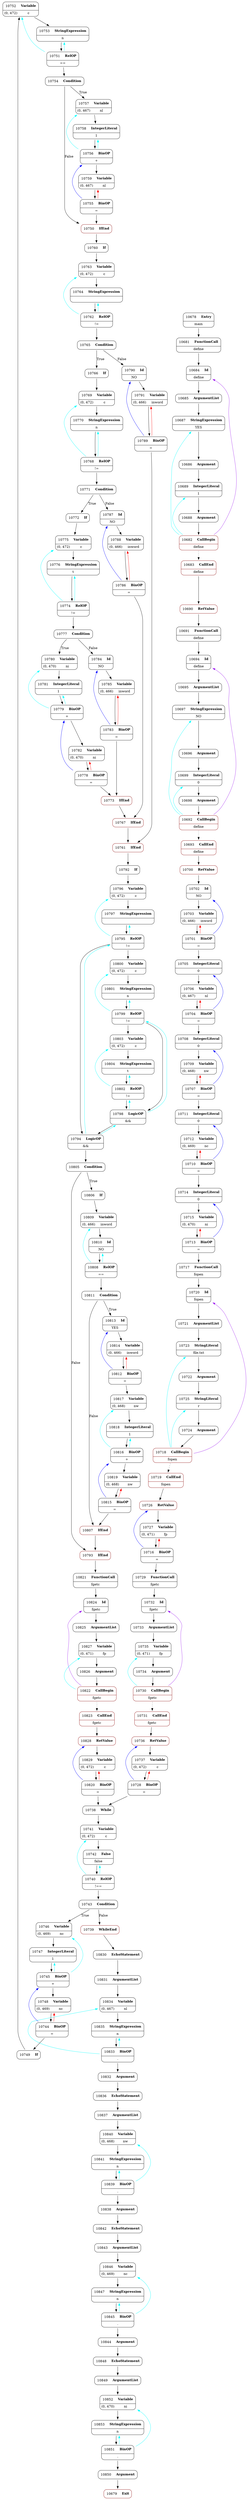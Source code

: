 digraph cfg {
node [shape=none];
10752 [label=<<TABLE border='1' cellspacing='0' cellpadding='10' style='rounded' ><TR><TD border='0'>10752</TD><TD border='0'><B>Variable</B></TD></TR><HR/><TR><TD border='0' cellpadding='5'>(0, 472)</TD><TD border='0' cellpadding='5'>c</TD></TR></TABLE>>];
10752 -> 10753 [weight=2];
10753 [label=<<TABLE border='1' cellspacing='0' cellpadding='10' style='rounded' ><TR><TD border='0'>10753</TD><TD border='0'><B>StringExpression</B></TD></TR><HR/><TR><TD border='0' cellpadding='5' colspan='2'>n</TD></TR></TABLE>>];
10753 -> 10751 [weight=2];
10754 [label=<<TABLE border='1' cellspacing='0' cellpadding='10' style='rounded' ><TR><TD border='0'>10754</TD><TD border='0'><B>Condition</B></TD></TR></TABLE>>];
10754 -> 10757 [weight=2;label=True];
10754 -> 10750 [weight=2;label=False];
10755 [label=<<TABLE border='1' cellspacing='0' cellpadding='10' style='rounded' ><TR><TD border='0'>10755</TD><TD border='0'><B>BinOP</B></TD></TR><HR/><TR><TD border='0' cellpadding='5' colspan='2'>=</TD></TR></TABLE>>];
10755 -> 10750 [weight=2];
10755 -> 10759 [constraint=false;color=red];
10755 -> 10756 [constraint=false;color=blue];
10756 [label=<<TABLE border='1' cellspacing='0' cellpadding='10' style='rounded' ><TR><TD border='0'>10756</TD><TD border='0'><B>BinOP</B></TD></TR><HR/><TR><TD border='0' cellpadding='5' colspan='2'>+</TD></TR></TABLE>>];
10756 -> 10759 [weight=2];
10756 -> 10757 [constraint=false;color=cyan];
10756 -> 10758 [constraint=false;color=cyan];
10757 [label=<<TABLE border='1' cellspacing='0' cellpadding='10' style='rounded' ><TR><TD border='0'>10757</TD><TD border='0'><B>Variable</B></TD></TR><HR/><TR><TD border='0' cellpadding='5'>(0, 467)</TD><TD border='0' cellpadding='5'>nl</TD></TR></TABLE>>];
10757 -> 10758 [weight=2];
10758 [label=<<TABLE border='1' cellspacing='0' cellpadding='10' style='rounded' ><TR><TD border='0'>10758</TD><TD border='0'><B>IntegerLiteral</B></TD></TR><HR/><TR><TD border='0' cellpadding='5' colspan='2'>1</TD></TR></TABLE>>];
10758 -> 10756 [weight=2];
10759 [label=<<TABLE border='1' cellspacing='0' cellpadding='10' style='rounded' ><TR><TD border='0'>10759</TD><TD border='0'><B>Variable</B></TD></TR><HR/><TR><TD border='0' cellpadding='5'>(0, 467)</TD><TD border='0' cellpadding='5'>nl</TD></TR></TABLE>>];
10759 -> 10755 [weight=2];
10760 [label=<<TABLE border='1' cellspacing='0' cellpadding='10' style='rounded' ><TR><TD border='0'>10760</TD><TD border='0'><B>If</B></TD></TR></TABLE>>];
10760 -> 10763 [weight=2];
10761 [label=<<TABLE border='1' cellspacing='0' cellpadding='10' style='rounded'  color='#880000'><TR><TD border='0'>10761</TD><TD border='0'><B>IfEnd</B></TD></TR></TABLE>>];
10761 -> 10792 [weight=2];
10762 [label=<<TABLE border='1' cellspacing='0' cellpadding='10' style='rounded' ><TR><TD border='0'>10762</TD><TD border='0'><B>RelOP</B></TD></TR><HR/><TR><TD border='0' cellpadding='5' colspan='2'>!=</TD></TR></TABLE>>];
10762 -> 10765 [weight=2];
10762 -> 10763 [constraint=false;color=cyan];
10762 -> 10764 [constraint=false;color=cyan];
10763 [label=<<TABLE border='1' cellspacing='0' cellpadding='10' style='rounded' ><TR><TD border='0'>10763</TD><TD border='0'><B>Variable</B></TD></TR><HR/><TR><TD border='0' cellpadding='5'>(0, 472)</TD><TD border='0' cellpadding='5'>c</TD></TR></TABLE>>];
10763 -> 10764 [weight=2];
10764 [label=<<TABLE border='1' cellspacing='0' cellpadding='10' style='rounded' ><TR><TD border='0'>10764</TD><TD border='0'><B>StringExpression</B></TD></TR><HR/><TR><TD border='0' cellpadding='5' colspan='2'> </TD></TR></TABLE>>];
10764 -> 10762 [weight=2];
10765 [label=<<TABLE border='1' cellspacing='0' cellpadding='10' style='rounded' ><TR><TD border='0'>10765</TD><TD border='0'><B>Condition</B></TD></TR></TABLE>>];
10765 -> 10766 [weight=2;label=True];
10765 -> 10790 [weight=2;label=False];
10766 [label=<<TABLE border='1' cellspacing='0' cellpadding='10' style='rounded' ><TR><TD border='0'>10766</TD><TD border='0'><B>If</B></TD></TR></TABLE>>];
10766 -> 10769 [weight=2];
10767 [label=<<TABLE border='1' cellspacing='0' cellpadding='10' style='rounded'  color='#880000'><TR><TD border='0'>10767</TD><TD border='0'><B>IfEnd</B></TD></TR></TABLE>>];
10767 -> 10761 [weight=2];
10768 [label=<<TABLE border='1' cellspacing='0' cellpadding='10' style='rounded' ><TR><TD border='0'>10768</TD><TD border='0'><B>RelOP</B></TD></TR><HR/><TR><TD border='0' cellpadding='5' colspan='2'>!=</TD></TR></TABLE>>];
10768 -> 10771 [weight=2];
10768 -> 10769 [constraint=false;color=cyan];
10768 -> 10770 [constraint=false;color=cyan];
10769 [label=<<TABLE border='1' cellspacing='0' cellpadding='10' style='rounded' ><TR><TD border='0'>10769</TD><TD border='0'><B>Variable</B></TD></TR><HR/><TR><TD border='0' cellpadding='5'>(0, 472)</TD><TD border='0' cellpadding='5'>c</TD></TR></TABLE>>];
10769 -> 10770 [weight=2];
10770 [label=<<TABLE border='1' cellspacing='0' cellpadding='10' style='rounded' ><TR><TD border='0'>10770</TD><TD border='0'><B>StringExpression</B></TD></TR><HR/><TR><TD border='0' cellpadding='5' colspan='2'>n</TD></TR></TABLE>>];
10770 -> 10768 [weight=2];
10771 [label=<<TABLE border='1' cellspacing='0' cellpadding='10' style='rounded' ><TR><TD border='0'>10771</TD><TD border='0'><B>Condition</B></TD></TR></TABLE>>];
10771 -> 10772 [weight=2;label=True];
10771 -> 10787 [weight=2;label=False];
10772 [label=<<TABLE border='1' cellspacing='0' cellpadding='10' style='rounded' ><TR><TD border='0'>10772</TD><TD border='0'><B>If</B></TD></TR></TABLE>>];
10772 -> 10775 [weight=2];
10773 [label=<<TABLE border='1' cellspacing='0' cellpadding='10' style='rounded'  color='#880000'><TR><TD border='0'>10773</TD><TD border='0'><B>IfEnd</B></TD></TR></TABLE>>];
10773 -> 10767 [weight=2];
10774 [label=<<TABLE border='1' cellspacing='0' cellpadding='10' style='rounded' ><TR><TD border='0'>10774</TD><TD border='0'><B>RelOP</B></TD></TR><HR/><TR><TD border='0' cellpadding='5' colspan='2'>!=</TD></TR></TABLE>>];
10774 -> 10777 [weight=2];
10774 -> 10775 [constraint=false;color=cyan];
10774 -> 10776 [constraint=false;color=cyan];
10775 [label=<<TABLE border='1' cellspacing='0' cellpadding='10' style='rounded' ><TR><TD border='0'>10775</TD><TD border='0'><B>Variable</B></TD></TR><HR/><TR><TD border='0' cellpadding='5'>(0, 472)</TD><TD border='0' cellpadding='5'>c</TD></TR></TABLE>>];
10775 -> 10776 [weight=2];
10776 [label=<<TABLE border='1' cellspacing='0' cellpadding='10' style='rounded' ><TR><TD border='0'>10776</TD><TD border='0'><B>StringExpression</B></TD></TR><HR/><TR><TD border='0' cellpadding='5' colspan='2'>t</TD></TR></TABLE>>];
10776 -> 10774 [weight=2];
10777 [label=<<TABLE border='1' cellspacing='0' cellpadding='10' style='rounded' ><TR><TD border='0'>10777</TD><TD border='0'><B>Condition</B></TD></TR></TABLE>>];
10777 -> 10780 [weight=2;label=True];
10777 -> 10784 [weight=2;label=False];
10778 [label=<<TABLE border='1' cellspacing='0' cellpadding='10' style='rounded' ><TR><TD border='0'>10778</TD><TD border='0'><B>BinOP</B></TD></TR><HR/><TR><TD border='0' cellpadding='5' colspan='2'>=</TD></TR></TABLE>>];
10778 -> 10773 [weight=2];
10778 -> 10782 [constraint=false;color=red];
10778 -> 10779 [constraint=false;color=blue];
10779 [label=<<TABLE border='1' cellspacing='0' cellpadding='10' style='rounded' ><TR><TD border='0'>10779</TD><TD border='0'><B>BinOP</B></TD></TR><HR/><TR><TD border='0' cellpadding='5' colspan='2'>+</TD></TR></TABLE>>];
10779 -> 10782 [weight=2];
10779 -> 10780 [constraint=false;color=cyan];
10779 -> 10781 [constraint=false;color=cyan];
10780 [label=<<TABLE border='1' cellspacing='0' cellpadding='10' style='rounded' ><TR><TD border='0'>10780</TD><TD border='0'><B>Variable</B></TD></TR><HR/><TR><TD border='0' cellpadding='5'>(0, 470)</TD><TD border='0' cellpadding='5'>ni</TD></TR></TABLE>>];
10780 -> 10781 [weight=2];
10781 [label=<<TABLE border='1' cellspacing='0' cellpadding='10' style='rounded' ><TR><TD border='0'>10781</TD><TD border='0'><B>IntegerLiteral</B></TD></TR><HR/><TR><TD border='0' cellpadding='5' colspan='2'>1</TD></TR></TABLE>>];
10781 -> 10779 [weight=2];
10782 [label=<<TABLE border='1' cellspacing='0' cellpadding='10' style='rounded' ><TR><TD border='0'>10782</TD><TD border='0'><B>Variable</B></TD></TR><HR/><TR><TD border='0' cellpadding='5'>(0, 470)</TD><TD border='0' cellpadding='5'>ni</TD></TR></TABLE>>];
10782 -> 10778 [weight=2];
10783 [label=<<TABLE border='1' cellspacing='0' cellpadding='10' style='rounded' ><TR><TD border='0'>10783</TD><TD border='0'><B>BinOP</B></TD></TR><HR/><TR><TD border='0' cellpadding='5' colspan='2'>=</TD></TR></TABLE>>];
10783 -> 10773 [weight=2];
10783 -> 10785 [constraint=false;color=red];
10783 -> 10784 [constraint=false;color=blue];
10784 [label=<<TABLE border='1' cellspacing='0' cellpadding='10' style='rounded' ><TR><TD border='0'>10784</TD><TD border='0'><B>Id</B></TD></TR><HR/><TR><TD border='0' cellpadding='5' colspan='2'>NO</TD></TR></TABLE>>];
10784 -> 10785 [weight=2];
10785 [label=<<TABLE border='1' cellspacing='0' cellpadding='10' style='rounded' ><TR><TD border='0'>10785</TD><TD border='0'><B>Variable</B></TD></TR><HR/><TR><TD border='0' cellpadding='5'>(0, 466)</TD><TD border='0' cellpadding='5'>inword</TD></TR></TABLE>>];
10785 -> 10783 [weight=2];
10786 [label=<<TABLE border='1' cellspacing='0' cellpadding='10' style='rounded' ><TR><TD border='0'>10786</TD><TD border='0'><B>BinOP</B></TD></TR><HR/><TR><TD border='0' cellpadding='5' colspan='2'>=</TD></TR></TABLE>>];
10786 -> 10767 [weight=2];
10786 -> 10788 [constraint=false;color=red];
10786 -> 10787 [constraint=false;color=blue];
10787 [label=<<TABLE border='1' cellspacing='0' cellpadding='10' style='rounded' ><TR><TD border='0'>10787</TD><TD border='0'><B>Id</B></TD></TR><HR/><TR><TD border='0' cellpadding='5' colspan='2'>NO</TD></TR></TABLE>>];
10787 -> 10788 [weight=2];
10788 [label=<<TABLE border='1' cellspacing='0' cellpadding='10' style='rounded' ><TR><TD border='0'>10788</TD><TD border='0'><B>Variable</B></TD></TR><HR/><TR><TD border='0' cellpadding='5'>(0, 466)</TD><TD border='0' cellpadding='5'>inword</TD></TR></TABLE>>];
10788 -> 10786 [weight=2];
10789 [label=<<TABLE border='1' cellspacing='0' cellpadding='10' style='rounded' ><TR><TD border='0'>10789</TD><TD border='0'><B>BinOP</B></TD></TR><HR/><TR><TD border='0' cellpadding='5' colspan='2'>=</TD></TR></TABLE>>];
10789 -> 10761 [weight=2];
10789 -> 10791 [constraint=false;color=red];
10789 -> 10790 [constraint=false;color=blue];
10790 [label=<<TABLE border='1' cellspacing='0' cellpadding='10' style='rounded' ><TR><TD border='0'>10790</TD><TD border='0'><B>Id</B></TD></TR><HR/><TR><TD border='0' cellpadding='5' colspan='2'>NO</TD></TR></TABLE>>];
10790 -> 10791 [weight=2];
10791 [label=<<TABLE border='1' cellspacing='0' cellpadding='10' style='rounded' ><TR><TD border='0'>10791</TD><TD border='0'><B>Variable</B></TD></TR><HR/><TR><TD border='0' cellpadding='5'>(0, 466)</TD><TD border='0' cellpadding='5'>inword</TD></TR></TABLE>>];
10791 -> 10789 [weight=2];
10792 [label=<<TABLE border='1' cellspacing='0' cellpadding='10' style='rounded' ><TR><TD border='0'>10792</TD><TD border='0'><B>If</B></TD></TR></TABLE>>];
10792 -> 10796 [weight=2];
10793 [label=<<TABLE border='1' cellspacing='0' cellpadding='10' style='rounded'  color='#880000'><TR><TD border='0'>10793</TD><TD border='0'><B>IfEnd</B></TD></TR></TABLE>>];
10793 -> 10821 [weight=2];
10794 [label=<<TABLE border='1' cellspacing='0' cellpadding='10' style='rounded' ><TR><TD border='0'>10794</TD><TD border='0'><B>LogicOP</B></TD></TR><HR/><TR><TD border='0' cellpadding='5' colspan='2'>&amp;&amp;</TD></TR></TABLE>>];
10794 -> 10805 [weight=2];
10794 -> 10795 [constraint=false;color=cyan];
10794 -> 10798 [constraint=false;color=cyan];
10795 [label=<<TABLE border='1' cellspacing='0' cellpadding='10' style='rounded' ><TR><TD border='0'>10795</TD><TD border='0'><B>RelOP</B></TD></TR><HR/><TR><TD border='0' cellpadding='5' colspan='2'>!=</TD></TR></TABLE>>];
10795 -> 10800 [weight=2];
10795 -> 10794 [weight=2];
10795 -> 10796 [constraint=false;color=cyan];
10795 -> 10797 [constraint=false;color=cyan];
10796 [label=<<TABLE border='1' cellspacing='0' cellpadding='10' style='rounded' ><TR><TD border='0'>10796</TD><TD border='0'><B>Variable</B></TD></TR><HR/><TR><TD border='0' cellpadding='5'>(0, 472)</TD><TD border='0' cellpadding='5'>c</TD></TR></TABLE>>];
10796 -> 10797 [weight=2];
10797 [label=<<TABLE border='1' cellspacing='0' cellpadding='10' style='rounded' ><TR><TD border='0'>10797</TD><TD border='0'><B>StringExpression</B></TD></TR><HR/><TR><TD border='0' cellpadding='5' colspan='2'> </TD></TR></TABLE>>];
10797 -> 10795 [weight=2];
10798 [label=<<TABLE border='1' cellspacing='0' cellpadding='10' style='rounded' ><TR><TD border='0'>10798</TD><TD border='0'><B>LogicOP</B></TD></TR><HR/><TR><TD border='0' cellpadding='5' colspan='2'>&amp;&amp;</TD></TR></TABLE>>];
10798 -> 10794 [weight=2];
10798 -> 10799 [constraint=false;color=cyan];
10798 -> 10802 [constraint=false;color=cyan];
10799 [label=<<TABLE border='1' cellspacing='0' cellpadding='10' style='rounded' ><TR><TD border='0'>10799</TD><TD border='0'><B>RelOP</B></TD></TR><HR/><TR><TD border='0' cellpadding='5' colspan='2'>!=</TD></TR></TABLE>>];
10799 -> 10803 [weight=2];
10799 -> 10798 [weight=2];
10799 -> 10800 [constraint=false;color=cyan];
10799 -> 10801 [constraint=false;color=cyan];
10800 [label=<<TABLE border='1' cellspacing='0' cellpadding='10' style='rounded' ><TR><TD border='0'>10800</TD><TD border='0'><B>Variable</B></TD></TR><HR/><TR><TD border='0' cellpadding='5'>(0, 472)</TD><TD border='0' cellpadding='5'>c</TD></TR></TABLE>>];
10800 -> 10801 [weight=2];
10801 [label=<<TABLE border='1' cellspacing='0' cellpadding='10' style='rounded' ><TR><TD border='0'>10801</TD><TD border='0'><B>StringExpression</B></TD></TR><HR/><TR><TD border='0' cellpadding='5' colspan='2'>n</TD></TR></TABLE>>];
10801 -> 10799 [weight=2];
10802 [label=<<TABLE border='1' cellspacing='0' cellpadding='10' style='rounded' ><TR><TD border='0'>10802</TD><TD border='0'><B>RelOP</B></TD></TR><HR/><TR><TD border='0' cellpadding='5' colspan='2'>!=</TD></TR></TABLE>>];
10802 -> 10798 [weight=2];
10802 -> 10803 [constraint=false;color=cyan];
10802 -> 10804 [constraint=false;color=cyan];
10803 [label=<<TABLE border='1' cellspacing='0' cellpadding='10' style='rounded' ><TR><TD border='0'>10803</TD><TD border='0'><B>Variable</B></TD></TR><HR/><TR><TD border='0' cellpadding='5'>(0, 472)</TD><TD border='0' cellpadding='5'>c</TD></TR></TABLE>>];
10803 -> 10804 [weight=2];
10804 [label=<<TABLE border='1' cellspacing='0' cellpadding='10' style='rounded' ><TR><TD border='0'>10804</TD><TD border='0'><B>StringExpression</B></TD></TR><HR/><TR><TD border='0' cellpadding='5' colspan='2'>t</TD></TR></TABLE>>];
10804 -> 10802 [weight=2];
10805 [label=<<TABLE border='1' cellspacing='0' cellpadding='10' style='rounded' ><TR><TD border='0'>10805</TD><TD border='0'><B>Condition</B></TD></TR></TABLE>>];
10805 -> 10806 [weight=2;label=True];
10805 -> 10793 [weight=2;label=False];
10806 [label=<<TABLE border='1' cellspacing='0' cellpadding='10' style='rounded' ><TR><TD border='0'>10806</TD><TD border='0'><B>If</B></TD></TR></TABLE>>];
10806 -> 10809 [weight=2];
10807 [label=<<TABLE border='1' cellspacing='0' cellpadding='10' style='rounded'  color='#880000'><TR><TD border='0'>10807</TD><TD border='0'><B>IfEnd</B></TD></TR></TABLE>>];
10807 -> 10793 [weight=2];
10808 [label=<<TABLE border='1' cellspacing='0' cellpadding='10' style='rounded' ><TR><TD border='0'>10808</TD><TD border='0'><B>RelOP</B></TD></TR><HR/><TR><TD border='0' cellpadding='5' colspan='2'>==</TD></TR></TABLE>>];
10808 -> 10811 [weight=2];
10808 -> 10809 [constraint=false;color=cyan];
10808 -> 10810 [constraint=false;color=cyan];
10809 [label=<<TABLE border='1' cellspacing='0' cellpadding='10' style='rounded' ><TR><TD border='0'>10809</TD><TD border='0'><B>Variable</B></TD></TR><HR/><TR><TD border='0' cellpadding='5'>(0, 466)</TD><TD border='0' cellpadding='5'>inword</TD></TR></TABLE>>];
10809 -> 10810 [weight=2];
10810 [label=<<TABLE border='1' cellspacing='0' cellpadding='10' style='rounded' ><TR><TD border='0'>10810</TD><TD border='0'><B>Id</B></TD></TR><HR/><TR><TD border='0' cellpadding='5' colspan='2'>NO</TD></TR></TABLE>>];
10810 -> 10808 [weight=2];
10811 [label=<<TABLE border='1' cellspacing='0' cellpadding='10' style='rounded' ><TR><TD border='0'>10811</TD><TD border='0'><B>Condition</B></TD></TR></TABLE>>];
10811 -> 10813 [weight=2;label=True];
10811 -> 10807 [weight=2;label=False];
10812 [label=<<TABLE border='1' cellspacing='0' cellpadding='10' style='rounded' ><TR><TD border='0'>10812</TD><TD border='0'><B>BinOP</B></TD></TR><HR/><TR><TD border='0' cellpadding='5' colspan='2'>=</TD></TR></TABLE>>];
10812 -> 10817 [weight=2];
10812 -> 10814 [constraint=false;color=red];
10812 -> 10813 [constraint=false;color=blue];
10813 [label=<<TABLE border='1' cellspacing='0' cellpadding='10' style='rounded' ><TR><TD border='0'>10813</TD><TD border='0'><B>Id</B></TD></TR><HR/><TR><TD border='0' cellpadding='5' colspan='2'>YES</TD></TR></TABLE>>];
10813 -> 10814 [weight=2];
10814 [label=<<TABLE border='1' cellspacing='0' cellpadding='10' style='rounded' ><TR><TD border='0'>10814</TD><TD border='0'><B>Variable</B></TD></TR><HR/><TR><TD border='0' cellpadding='5'>(0, 466)</TD><TD border='0' cellpadding='5'>inword</TD></TR></TABLE>>];
10814 -> 10812 [weight=2];
10815 [label=<<TABLE border='1' cellspacing='0' cellpadding='10' style='rounded' ><TR><TD border='0'>10815</TD><TD border='0'><B>BinOP</B></TD></TR><HR/><TR><TD border='0' cellpadding='5' colspan='2'>=</TD></TR></TABLE>>];
10815 -> 10807 [weight=2];
10815 -> 10819 [constraint=false;color=red];
10815 -> 10816 [constraint=false;color=blue];
10816 [label=<<TABLE border='1' cellspacing='0' cellpadding='10' style='rounded' ><TR><TD border='0'>10816</TD><TD border='0'><B>BinOP</B></TD></TR><HR/><TR><TD border='0' cellpadding='5' colspan='2'>+</TD></TR></TABLE>>];
10816 -> 10819 [weight=2];
10816 -> 10817 [constraint=false;color=cyan];
10816 -> 10818 [constraint=false;color=cyan];
10817 [label=<<TABLE border='1' cellspacing='0' cellpadding='10' style='rounded' ><TR><TD border='0'>10817</TD><TD border='0'><B>Variable</B></TD></TR><HR/><TR><TD border='0' cellpadding='5'>(0, 468)</TD><TD border='0' cellpadding='5'>nw</TD></TR></TABLE>>];
10817 -> 10818 [weight=2];
10818 [label=<<TABLE border='1' cellspacing='0' cellpadding='10' style='rounded' ><TR><TD border='0'>10818</TD><TD border='0'><B>IntegerLiteral</B></TD></TR><HR/><TR><TD border='0' cellpadding='5' colspan='2'>1</TD></TR></TABLE>>];
10818 -> 10816 [weight=2];
10819 [label=<<TABLE border='1' cellspacing='0' cellpadding='10' style='rounded' ><TR><TD border='0'>10819</TD><TD border='0'><B>Variable</B></TD></TR><HR/><TR><TD border='0' cellpadding='5'>(0, 468)</TD><TD border='0' cellpadding='5'>nw</TD></TR></TABLE>>];
10819 -> 10815 [weight=2];
10820 [label=<<TABLE border='1' cellspacing='0' cellpadding='10' style='rounded' ><TR><TD border='0'>10820</TD><TD border='0'><B>BinOP</B></TD></TR><HR/><TR><TD border='0' cellpadding='5' colspan='2'>=</TD></TR></TABLE>>];
10820 -> 10738 [weight=2];
10820 -> 10829 [constraint=false;color=red];
10820 -> 10828 [constraint=false;color=blue];
10821 [label=<<TABLE border='1' cellspacing='0' cellpadding='10' style='rounded' ><TR><TD border='0'>10821</TD><TD border='0'><B>FunctionCall</B></TD></TR><HR/><TR><TD border='0' cellpadding='5' colspan='2'>fgetc</TD></TR></TABLE>>];
10821 -> 10824 [weight=2];
10822 [label=<<TABLE border='1' cellspacing='0' cellpadding='10' style='rounded'  color='#880000'><TR><TD border='0'>10822</TD><TD border='0'><B>CallBegin</B></TD></TR><HR/><TR><TD border='0' cellpadding='5' colspan='2'>fgetc</TD></TR></TABLE>>];
10822 -> 10823 [weight=2;style=dotted];
10822 -> 10824 [constraint=false;color=purple];
10822 -> 10827 [constraint=false;color=cyan];
10823 [label=<<TABLE border='1' cellspacing='0' cellpadding='10' style='rounded'  color='#880000'><TR><TD border='0'>10823</TD><TD border='0'><B>CallEnd</B></TD></TR><HR/><TR><TD border='0' cellpadding='5' colspan='2'>fgetc</TD></TR></TABLE>>];
10823 -> 10828 [weight=2];
10824 [label=<<TABLE border='1' cellspacing='0' cellpadding='10' style='rounded' ><TR><TD border='0'>10824</TD><TD border='0'><B>Id</B></TD></TR><HR/><TR><TD border='0' cellpadding='5' colspan='2'>fgetc</TD></TR></TABLE>>];
10824 -> 10825 [weight=2];
10825 [label=<<TABLE border='1' cellspacing='0' cellpadding='10' style='rounded' ><TR><TD border='0'>10825</TD><TD border='0'><B>ArgumentList</B></TD></TR></TABLE>>];
10825 -> 10827 [weight=2];
10826 [label=<<TABLE border='1' cellspacing='0' cellpadding='10' style='rounded' ><TR><TD border='0'>10826</TD><TD border='0'><B>Argument</B></TD></TR></TABLE>>];
10826 -> 10822 [weight=2];
10827 [label=<<TABLE border='1' cellspacing='0' cellpadding='10' style='rounded' ><TR><TD border='0'>10827</TD><TD border='0'><B>Variable</B></TD></TR><HR/><TR><TD border='0' cellpadding='5'>(0, 471)</TD><TD border='0' cellpadding='5'>fp</TD></TR></TABLE>>];
10827 -> 10826 [weight=2];
10828 [label=<<TABLE border='1' cellspacing='0' cellpadding='10' style='rounded'  color='#880000'><TR><TD border='0'>10828</TD><TD border='0'><B>RetValue</B></TD></TR></TABLE>>];
10828 -> 10829 [weight=2];
10829 [label=<<TABLE border='1' cellspacing='0' cellpadding='10' style='rounded' ><TR><TD border='0'>10829</TD><TD border='0'><B>Variable</B></TD></TR><HR/><TR><TD border='0' cellpadding='5'>(0, 472)</TD><TD border='0' cellpadding='5'>c</TD></TR></TABLE>>];
10829 -> 10820 [weight=2];
10830 [label=<<TABLE border='1' cellspacing='0' cellpadding='10' style='rounded' ><TR><TD border='0'>10830</TD><TD border='0'><B>EchoStatement</B></TD></TR></TABLE>>];
10830 -> 10831 [weight=2];
10831 [label=<<TABLE border='1' cellspacing='0' cellpadding='10' style='rounded' ><TR><TD border='0'>10831</TD><TD border='0'><B>ArgumentList</B></TD></TR></TABLE>>];
10831 -> 10834 [weight=2];
10832 [label=<<TABLE border='1' cellspacing='0' cellpadding='10' style='rounded' ><TR><TD border='0'>10832</TD><TD border='0'><B>Argument</B></TD></TR></TABLE>>];
10832 -> 10836 [weight=2];
10833 [label=<<TABLE border='1' cellspacing='0' cellpadding='10' style='rounded' ><TR><TD border='0'>10833</TD><TD border='0'><B>BinOP</B></TD></TR><HR/><TR><TD border='0' cellpadding='5' colspan='2'>.</TD></TR></TABLE>>];
10833 -> 10832 [weight=2];
10833 -> 10834 [constraint=false;color=cyan];
10833 -> 10835 [constraint=false;color=cyan];
10834 [label=<<TABLE border='1' cellspacing='0' cellpadding='10' style='rounded' ><TR><TD border='0'>10834</TD><TD border='0'><B>Variable</B></TD></TR><HR/><TR><TD border='0' cellpadding='5'>(0, 467)</TD><TD border='0' cellpadding='5'>nl</TD></TR></TABLE>>];
10834 -> 10835 [weight=2];
10835 [label=<<TABLE border='1' cellspacing='0' cellpadding='10' style='rounded' ><TR><TD border='0'>10835</TD><TD border='0'><B>StringExpression</B></TD></TR><HR/><TR><TD border='0' cellpadding='5' colspan='2'>n</TD></TR></TABLE>>];
10835 -> 10833 [weight=2];
10836 [label=<<TABLE border='1' cellspacing='0' cellpadding='10' style='rounded' ><TR><TD border='0'>10836</TD><TD border='0'><B>EchoStatement</B></TD></TR></TABLE>>];
10836 -> 10837 [weight=2];
10837 [label=<<TABLE border='1' cellspacing='0' cellpadding='10' style='rounded' ><TR><TD border='0'>10837</TD><TD border='0'><B>ArgumentList</B></TD></TR></TABLE>>];
10837 -> 10840 [weight=2];
10838 [label=<<TABLE border='1' cellspacing='0' cellpadding='10' style='rounded' ><TR><TD border='0'>10838</TD><TD border='0'><B>Argument</B></TD></TR></TABLE>>];
10838 -> 10842 [weight=2];
10839 [label=<<TABLE border='1' cellspacing='0' cellpadding='10' style='rounded' ><TR><TD border='0'>10839</TD><TD border='0'><B>BinOP</B></TD></TR><HR/><TR><TD border='0' cellpadding='5' colspan='2'>.</TD></TR></TABLE>>];
10839 -> 10838 [weight=2];
10839 -> 10840 [constraint=false;color=cyan];
10839 -> 10841 [constraint=false;color=cyan];
10840 [label=<<TABLE border='1' cellspacing='0' cellpadding='10' style='rounded' ><TR><TD border='0'>10840</TD><TD border='0'><B>Variable</B></TD></TR><HR/><TR><TD border='0' cellpadding='5'>(0, 468)</TD><TD border='0' cellpadding='5'>nw</TD></TR></TABLE>>];
10840 -> 10841 [weight=2];
10841 [label=<<TABLE border='1' cellspacing='0' cellpadding='10' style='rounded' ><TR><TD border='0'>10841</TD><TD border='0'><B>StringExpression</B></TD></TR><HR/><TR><TD border='0' cellpadding='5' colspan='2'>n</TD></TR></TABLE>>];
10841 -> 10839 [weight=2];
10842 [label=<<TABLE border='1' cellspacing='0' cellpadding='10' style='rounded' ><TR><TD border='0'>10842</TD><TD border='0'><B>EchoStatement</B></TD></TR></TABLE>>];
10842 -> 10843 [weight=2];
10843 [label=<<TABLE border='1' cellspacing='0' cellpadding='10' style='rounded' ><TR><TD border='0'>10843</TD><TD border='0'><B>ArgumentList</B></TD></TR></TABLE>>];
10843 -> 10846 [weight=2];
10844 [label=<<TABLE border='1' cellspacing='0' cellpadding='10' style='rounded' ><TR><TD border='0'>10844</TD><TD border='0'><B>Argument</B></TD></TR></TABLE>>];
10844 -> 10848 [weight=2];
10845 [label=<<TABLE border='1' cellspacing='0' cellpadding='10' style='rounded' ><TR><TD border='0'>10845</TD><TD border='0'><B>BinOP</B></TD></TR><HR/><TR><TD border='0' cellpadding='5' colspan='2'>.</TD></TR></TABLE>>];
10845 -> 10844 [weight=2];
10845 -> 10846 [constraint=false;color=cyan];
10845 -> 10847 [constraint=false;color=cyan];
10846 [label=<<TABLE border='1' cellspacing='0' cellpadding='10' style='rounded' ><TR><TD border='0'>10846</TD><TD border='0'><B>Variable</B></TD></TR><HR/><TR><TD border='0' cellpadding='5'>(0, 469)</TD><TD border='0' cellpadding='5'>nc</TD></TR></TABLE>>];
10846 -> 10847 [weight=2];
10847 [label=<<TABLE border='1' cellspacing='0' cellpadding='10' style='rounded' ><TR><TD border='0'>10847</TD><TD border='0'><B>StringExpression</B></TD></TR><HR/><TR><TD border='0' cellpadding='5' colspan='2'>n</TD></TR></TABLE>>];
10847 -> 10845 [weight=2];
10848 [label=<<TABLE border='1' cellspacing='0' cellpadding='10' style='rounded' ><TR><TD border='0'>10848</TD><TD border='0'><B>EchoStatement</B></TD></TR></TABLE>>];
10848 -> 10849 [weight=2];
10849 [label=<<TABLE border='1' cellspacing='0' cellpadding='10' style='rounded' ><TR><TD border='0'>10849</TD><TD border='0'><B>ArgumentList</B></TD></TR></TABLE>>];
10849 -> 10852 [weight=2];
10850 [label=<<TABLE border='1' cellspacing='0' cellpadding='10' style='rounded' ><TR><TD border='0'>10850</TD><TD border='0'><B>Argument</B></TD></TR></TABLE>>];
10850 -> 10679 [weight=2];
10851 [label=<<TABLE border='1' cellspacing='0' cellpadding='10' style='rounded' ><TR><TD border='0'>10851</TD><TD border='0'><B>BinOP</B></TD></TR><HR/><TR><TD border='0' cellpadding='5' colspan='2'>.</TD></TR></TABLE>>];
10851 -> 10850 [weight=2];
10851 -> 10852 [constraint=false;color=cyan];
10851 -> 10853 [constraint=false;color=cyan];
10852 [label=<<TABLE border='1' cellspacing='0' cellpadding='10' style='rounded' ><TR><TD border='0'>10852</TD><TD border='0'><B>Variable</B></TD></TR><HR/><TR><TD border='0' cellpadding='5'>(0, 470)</TD><TD border='0' cellpadding='5'>ni</TD></TR></TABLE>>];
10852 -> 10853 [weight=2];
10853 [label=<<TABLE border='1' cellspacing='0' cellpadding='10' style='rounded' ><TR><TD border='0'>10853</TD><TD border='0'><B>StringExpression</B></TD></TR><HR/><TR><TD border='0' cellpadding='5' colspan='2'>n</TD></TR></TABLE>>];
10853 -> 10851 [weight=2];
10678 [label=<<TABLE border='1' cellspacing='0' cellpadding='10' style='rounded' ><TR><TD border='0'>10678</TD><TD border='0'><B>Entry</B></TD></TR><HR/><TR><TD border='0' cellpadding='5' colspan='2'>main</TD></TR></TABLE>>];
10678 -> 10681 [weight=2];
10679 [label=<<TABLE border='1' cellspacing='0' cellpadding='10' style='rounded'  color='#880000'><TR><TD border='0'>10679</TD><TD border='0'><B>Exit</B></TD></TR></TABLE>>];
10681 [label=<<TABLE border='1' cellspacing='0' cellpadding='10' style='rounded' ><TR><TD border='0'>10681</TD><TD border='0'><B>FunctionCall</B></TD></TR><HR/><TR><TD border='0' cellpadding='5' colspan='2'>define</TD></TR></TABLE>>];
10681 -> 10684 [weight=2];
10682 [label=<<TABLE border='1' cellspacing='0' cellpadding='10' style='rounded'  color='#880000'><TR><TD border='0'>10682</TD><TD border='0'><B>CallBegin</B></TD></TR><HR/><TR><TD border='0' cellpadding='5' colspan='2'>define</TD></TR></TABLE>>];
10682 -> 10683 [weight=2;style=dotted];
10682 -> 10684 [constraint=false;color=purple];
10682 -> 10687 [constraint=false;color=cyan];
10682 -> 10689 [constraint=false;color=cyan];
10683 [label=<<TABLE border='1' cellspacing='0' cellpadding='10' style='rounded'  color='#880000'><TR><TD border='0'>10683</TD><TD border='0'><B>CallEnd</B></TD></TR><HR/><TR><TD border='0' cellpadding='5' colspan='2'>define</TD></TR></TABLE>>];
10683 -> 10690 [weight=2];
10684 [label=<<TABLE border='1' cellspacing='0' cellpadding='10' style='rounded' ><TR><TD border='0'>10684</TD><TD border='0'><B>Id</B></TD></TR><HR/><TR><TD border='0' cellpadding='5' colspan='2'>define</TD></TR></TABLE>>];
10684 -> 10685 [weight=2];
10685 [label=<<TABLE border='1' cellspacing='0' cellpadding='10' style='rounded' ><TR><TD border='0'>10685</TD><TD border='0'><B>ArgumentList</B></TD></TR></TABLE>>];
10685 -> 10687 [weight=2];
10686 [label=<<TABLE border='1' cellspacing='0' cellpadding='10' style='rounded' ><TR><TD border='0'>10686</TD><TD border='0'><B>Argument</B></TD></TR></TABLE>>];
10686 -> 10689 [weight=2];
10687 [label=<<TABLE border='1' cellspacing='0' cellpadding='10' style='rounded' ><TR><TD border='0'>10687</TD><TD border='0'><B>StringExpression</B></TD></TR><HR/><TR><TD border='0' cellpadding='5' colspan='2'>YES</TD></TR></TABLE>>];
10687 -> 10686 [weight=2];
10688 [label=<<TABLE border='1' cellspacing='0' cellpadding='10' style='rounded' ><TR><TD border='0'>10688</TD><TD border='0'><B>Argument</B></TD></TR></TABLE>>];
10688 -> 10682 [weight=2];
10689 [label=<<TABLE border='1' cellspacing='0' cellpadding='10' style='rounded' ><TR><TD border='0'>10689</TD><TD border='0'><B>IntegerLiteral</B></TD></TR><HR/><TR><TD border='0' cellpadding='5' colspan='2'>1</TD></TR></TABLE>>];
10689 -> 10688 [weight=2];
10690 [label=<<TABLE border='1' cellspacing='0' cellpadding='10' style='rounded'  color='#880000'><TR><TD border='0'>10690</TD><TD border='0'><B>RetValue</B></TD></TR></TABLE>>];
10690 -> 10691 [weight=2];
10691 [label=<<TABLE border='1' cellspacing='0' cellpadding='10' style='rounded' ><TR><TD border='0'>10691</TD><TD border='0'><B>FunctionCall</B></TD></TR><HR/><TR><TD border='0' cellpadding='5' colspan='2'>define</TD></TR></TABLE>>];
10691 -> 10694 [weight=2];
10692 [label=<<TABLE border='1' cellspacing='0' cellpadding='10' style='rounded'  color='#880000'><TR><TD border='0'>10692</TD><TD border='0'><B>CallBegin</B></TD></TR><HR/><TR><TD border='0' cellpadding='5' colspan='2'>define</TD></TR></TABLE>>];
10692 -> 10693 [weight=2;style=dotted];
10692 -> 10694 [constraint=false;color=purple];
10692 -> 10697 [constraint=false;color=cyan];
10692 -> 10699 [constraint=false;color=cyan];
10693 [label=<<TABLE border='1' cellspacing='0' cellpadding='10' style='rounded'  color='#880000'><TR><TD border='0'>10693</TD><TD border='0'><B>CallEnd</B></TD></TR><HR/><TR><TD border='0' cellpadding='5' colspan='2'>define</TD></TR></TABLE>>];
10693 -> 10700 [weight=2];
10694 [label=<<TABLE border='1' cellspacing='0' cellpadding='10' style='rounded' ><TR><TD border='0'>10694</TD><TD border='0'><B>Id</B></TD></TR><HR/><TR><TD border='0' cellpadding='5' colspan='2'>define</TD></TR></TABLE>>];
10694 -> 10695 [weight=2];
10695 [label=<<TABLE border='1' cellspacing='0' cellpadding='10' style='rounded' ><TR><TD border='0'>10695</TD><TD border='0'><B>ArgumentList</B></TD></TR></TABLE>>];
10695 -> 10697 [weight=2];
10696 [label=<<TABLE border='1' cellspacing='0' cellpadding='10' style='rounded' ><TR><TD border='0'>10696</TD><TD border='0'><B>Argument</B></TD></TR></TABLE>>];
10696 -> 10699 [weight=2];
10697 [label=<<TABLE border='1' cellspacing='0' cellpadding='10' style='rounded' ><TR><TD border='0'>10697</TD><TD border='0'><B>StringExpression</B></TD></TR><HR/><TR><TD border='0' cellpadding='5' colspan='2'>NO</TD></TR></TABLE>>];
10697 -> 10696 [weight=2];
10698 [label=<<TABLE border='1' cellspacing='0' cellpadding='10' style='rounded' ><TR><TD border='0'>10698</TD><TD border='0'><B>Argument</B></TD></TR></TABLE>>];
10698 -> 10692 [weight=2];
10699 [label=<<TABLE border='1' cellspacing='0' cellpadding='10' style='rounded' ><TR><TD border='0'>10699</TD><TD border='0'><B>IntegerLiteral</B></TD></TR><HR/><TR><TD border='0' cellpadding='5' colspan='2'>0</TD></TR></TABLE>>];
10699 -> 10698 [weight=2];
10700 [label=<<TABLE border='1' cellspacing='0' cellpadding='10' style='rounded'  color='#880000'><TR><TD border='0'>10700</TD><TD border='0'><B>RetValue</B></TD></TR></TABLE>>];
10700 -> 10702 [weight=2];
10701 [label=<<TABLE border='1' cellspacing='0' cellpadding='10' style='rounded' ><TR><TD border='0'>10701</TD><TD border='0'><B>BinOP</B></TD></TR><HR/><TR><TD border='0' cellpadding='5' colspan='2'>=</TD></TR></TABLE>>];
10701 -> 10705 [weight=2];
10701 -> 10703 [constraint=false;color=red];
10701 -> 10702 [constraint=false;color=blue];
10702 [label=<<TABLE border='1' cellspacing='0' cellpadding='10' style='rounded' ><TR><TD border='0'>10702</TD><TD border='0'><B>Id</B></TD></TR><HR/><TR><TD border='0' cellpadding='5' colspan='2'>NO</TD></TR></TABLE>>];
10702 -> 10703 [weight=2];
10703 [label=<<TABLE border='1' cellspacing='0' cellpadding='10' style='rounded' ><TR><TD border='0'>10703</TD><TD border='0'><B>Variable</B></TD></TR><HR/><TR><TD border='0' cellpadding='5'>(0, 466)</TD><TD border='0' cellpadding='5'>inword</TD></TR></TABLE>>];
10703 -> 10701 [weight=2];
10704 [label=<<TABLE border='1' cellspacing='0' cellpadding='10' style='rounded' ><TR><TD border='0'>10704</TD><TD border='0'><B>BinOP</B></TD></TR><HR/><TR><TD border='0' cellpadding='5' colspan='2'>=</TD></TR></TABLE>>];
10704 -> 10708 [weight=2];
10704 -> 10706 [constraint=false;color=red];
10704 -> 10705 [constraint=false;color=blue];
10705 [label=<<TABLE border='1' cellspacing='0' cellpadding='10' style='rounded' ><TR><TD border='0'>10705</TD><TD border='0'><B>IntegerLiteral</B></TD></TR><HR/><TR><TD border='0' cellpadding='5' colspan='2'>0</TD></TR></TABLE>>];
10705 -> 10706 [weight=2];
10706 [label=<<TABLE border='1' cellspacing='0' cellpadding='10' style='rounded' ><TR><TD border='0'>10706</TD><TD border='0'><B>Variable</B></TD></TR><HR/><TR><TD border='0' cellpadding='5'>(0, 467)</TD><TD border='0' cellpadding='5'>nl</TD></TR></TABLE>>];
10706 -> 10704 [weight=2];
10707 [label=<<TABLE border='1' cellspacing='0' cellpadding='10' style='rounded' ><TR><TD border='0'>10707</TD><TD border='0'><B>BinOP</B></TD></TR><HR/><TR><TD border='0' cellpadding='5' colspan='2'>=</TD></TR></TABLE>>];
10707 -> 10711 [weight=2];
10707 -> 10709 [constraint=false;color=red];
10707 -> 10708 [constraint=false;color=blue];
10708 [label=<<TABLE border='1' cellspacing='0' cellpadding='10' style='rounded' ><TR><TD border='0'>10708</TD><TD border='0'><B>IntegerLiteral</B></TD></TR><HR/><TR><TD border='0' cellpadding='5' colspan='2'>0</TD></TR></TABLE>>];
10708 -> 10709 [weight=2];
10709 [label=<<TABLE border='1' cellspacing='0' cellpadding='10' style='rounded' ><TR><TD border='0'>10709</TD><TD border='0'><B>Variable</B></TD></TR><HR/><TR><TD border='0' cellpadding='5'>(0, 468)</TD><TD border='0' cellpadding='5'>nw</TD></TR></TABLE>>];
10709 -> 10707 [weight=2];
10710 [label=<<TABLE border='1' cellspacing='0' cellpadding='10' style='rounded' ><TR><TD border='0'>10710</TD><TD border='0'><B>BinOP</B></TD></TR><HR/><TR><TD border='0' cellpadding='5' colspan='2'>=</TD></TR></TABLE>>];
10710 -> 10714 [weight=2];
10710 -> 10712 [constraint=false;color=red];
10710 -> 10711 [constraint=false;color=blue];
10711 [label=<<TABLE border='1' cellspacing='0' cellpadding='10' style='rounded' ><TR><TD border='0'>10711</TD><TD border='0'><B>IntegerLiteral</B></TD></TR><HR/><TR><TD border='0' cellpadding='5' colspan='2'>0</TD></TR></TABLE>>];
10711 -> 10712 [weight=2];
10712 [label=<<TABLE border='1' cellspacing='0' cellpadding='10' style='rounded' ><TR><TD border='0'>10712</TD><TD border='0'><B>Variable</B></TD></TR><HR/><TR><TD border='0' cellpadding='5'>(0, 469)</TD><TD border='0' cellpadding='5'>nc</TD></TR></TABLE>>];
10712 -> 10710 [weight=2];
10713 [label=<<TABLE border='1' cellspacing='0' cellpadding='10' style='rounded' ><TR><TD border='0'>10713</TD><TD border='0'><B>BinOP</B></TD></TR><HR/><TR><TD border='0' cellpadding='5' colspan='2'>=</TD></TR></TABLE>>];
10713 -> 10717 [weight=2];
10713 -> 10715 [constraint=false;color=red];
10713 -> 10714 [constraint=false;color=blue];
10714 [label=<<TABLE border='1' cellspacing='0' cellpadding='10' style='rounded' ><TR><TD border='0'>10714</TD><TD border='0'><B>IntegerLiteral</B></TD></TR><HR/><TR><TD border='0' cellpadding='5' colspan='2'>0</TD></TR></TABLE>>];
10714 -> 10715 [weight=2];
10715 [label=<<TABLE border='1' cellspacing='0' cellpadding='10' style='rounded' ><TR><TD border='0'>10715</TD><TD border='0'><B>Variable</B></TD></TR><HR/><TR><TD border='0' cellpadding='5'>(0, 470)</TD><TD border='0' cellpadding='5'>ni</TD></TR></TABLE>>];
10715 -> 10713 [weight=2];
10716 [label=<<TABLE border='1' cellspacing='0' cellpadding='10' style='rounded' ><TR><TD border='0'>10716</TD><TD border='0'><B>BinOP</B></TD></TR><HR/><TR><TD border='0' cellpadding='5' colspan='2'>=</TD></TR></TABLE>>];
10716 -> 10729 [weight=2];
10716 -> 10727 [constraint=false;color=red];
10716 -> 10726 [constraint=false;color=blue];
10717 [label=<<TABLE border='1' cellspacing='0' cellpadding='10' style='rounded' ><TR><TD border='0'>10717</TD><TD border='0'><B>FunctionCall</B></TD></TR><HR/><TR><TD border='0' cellpadding='5' colspan='2'>fopen</TD></TR></TABLE>>];
10717 -> 10720 [weight=2];
10718 [label=<<TABLE border='1' cellspacing='0' cellpadding='10' style='rounded'  color='#880000'><TR><TD border='0'>10718</TD><TD border='0'><B>CallBegin</B></TD></TR><HR/><TR><TD border='0' cellpadding='5' colspan='2'>fopen</TD></TR></TABLE>>];
10718 -> 10719 [weight=2;style=dotted];
10718 -> 10720 [constraint=false;color=purple];
10718 -> 10723 [constraint=false;color=cyan];
10718 -> 10725 [constraint=false;color=cyan];
10719 [label=<<TABLE border='1' cellspacing='0' cellpadding='10' style='rounded'  color='#880000'><TR><TD border='0'>10719</TD><TD border='0'><B>CallEnd</B></TD></TR><HR/><TR><TD border='0' cellpadding='5' colspan='2'>fopen</TD></TR></TABLE>>];
10719 -> 10726 [weight=2];
10720 [label=<<TABLE border='1' cellspacing='0' cellpadding='10' style='rounded' ><TR><TD border='0'>10720</TD><TD border='0'><B>Id</B></TD></TR><HR/><TR><TD border='0' cellpadding='5' colspan='2'>fopen</TD></TR></TABLE>>];
10720 -> 10721 [weight=2];
10721 [label=<<TABLE border='1' cellspacing='0' cellpadding='10' style='rounded' ><TR><TD border='0'>10721</TD><TD border='0'><B>ArgumentList</B></TD></TR></TABLE>>];
10721 -> 10723 [weight=2];
10722 [label=<<TABLE border='1' cellspacing='0' cellpadding='10' style='rounded' ><TR><TD border='0'>10722</TD><TD border='0'><B>Argument</B></TD></TR></TABLE>>];
10722 -> 10725 [weight=2];
10723 [label=<<TABLE border='1' cellspacing='0' cellpadding='10' style='rounded' ><TR><TD border='0'>10723</TD><TD border='0'><B>StringLiteral</B></TD></TR><HR/><TR><TD border='0' cellpadding='5' colspan='2'>file.txt</TD></TR></TABLE>>];
10723 -> 10722 [weight=2];
10724 [label=<<TABLE border='1' cellspacing='0' cellpadding='10' style='rounded' ><TR><TD border='0'>10724</TD><TD border='0'><B>Argument</B></TD></TR></TABLE>>];
10724 -> 10718 [weight=2];
10725 [label=<<TABLE border='1' cellspacing='0' cellpadding='10' style='rounded' ><TR><TD border='0'>10725</TD><TD border='0'><B>StringLiteral</B></TD></TR><HR/><TR><TD border='0' cellpadding='5' colspan='2'>r</TD></TR></TABLE>>];
10725 -> 10724 [weight=2];
10726 [label=<<TABLE border='1' cellspacing='0' cellpadding='10' style='rounded'  color='#880000'><TR><TD border='0'>10726</TD><TD border='0'><B>RetValue</B></TD></TR></TABLE>>];
10726 -> 10727 [weight=2];
10727 [label=<<TABLE border='1' cellspacing='0' cellpadding='10' style='rounded' ><TR><TD border='0'>10727</TD><TD border='0'><B>Variable</B></TD></TR><HR/><TR><TD border='0' cellpadding='5'>(0, 471)</TD><TD border='0' cellpadding='5'>fp</TD></TR></TABLE>>];
10727 -> 10716 [weight=2];
10728 [label=<<TABLE border='1' cellspacing='0' cellpadding='10' style='rounded' ><TR><TD border='0'>10728</TD><TD border='0'><B>BinOP</B></TD></TR><HR/><TR><TD border='0' cellpadding='5' colspan='2'>=</TD></TR></TABLE>>];
10728 -> 10738 [weight=2];
10728 -> 10737 [constraint=false;color=red];
10728 -> 10736 [constraint=false;color=blue];
10729 [label=<<TABLE border='1' cellspacing='0' cellpadding='10' style='rounded' ><TR><TD border='0'>10729</TD><TD border='0'><B>FunctionCall</B></TD></TR><HR/><TR><TD border='0' cellpadding='5' colspan='2'>fgetc</TD></TR></TABLE>>];
10729 -> 10732 [weight=2];
10730 [label=<<TABLE border='1' cellspacing='0' cellpadding='10' style='rounded'  color='#880000'><TR><TD border='0'>10730</TD><TD border='0'><B>CallBegin</B></TD></TR><HR/><TR><TD border='0' cellpadding='5' colspan='2'>fgetc</TD></TR></TABLE>>];
10730 -> 10731 [weight=2;style=dotted];
10730 -> 10732 [constraint=false;color=purple];
10730 -> 10735 [constraint=false;color=cyan];
10731 [label=<<TABLE border='1' cellspacing='0' cellpadding='10' style='rounded'  color='#880000'><TR><TD border='0'>10731</TD><TD border='0'><B>CallEnd</B></TD></TR><HR/><TR><TD border='0' cellpadding='5' colspan='2'>fgetc</TD></TR></TABLE>>];
10731 -> 10736 [weight=2];
10732 [label=<<TABLE border='1' cellspacing='0' cellpadding='10' style='rounded' ><TR><TD border='0'>10732</TD><TD border='0'><B>Id</B></TD></TR><HR/><TR><TD border='0' cellpadding='5' colspan='2'>fgetc</TD></TR></TABLE>>];
10732 -> 10733 [weight=2];
10733 [label=<<TABLE border='1' cellspacing='0' cellpadding='10' style='rounded' ><TR><TD border='0'>10733</TD><TD border='0'><B>ArgumentList</B></TD></TR></TABLE>>];
10733 -> 10735 [weight=2];
10734 [label=<<TABLE border='1' cellspacing='0' cellpadding='10' style='rounded' ><TR><TD border='0'>10734</TD><TD border='0'><B>Argument</B></TD></TR></TABLE>>];
10734 -> 10730 [weight=2];
10735 [label=<<TABLE border='1' cellspacing='0' cellpadding='10' style='rounded' ><TR><TD border='0'>10735</TD><TD border='0'><B>Variable</B></TD></TR><HR/><TR><TD border='0' cellpadding='5'>(0, 471)</TD><TD border='0' cellpadding='5'>fp</TD></TR></TABLE>>];
10735 -> 10734 [weight=2];
10736 [label=<<TABLE border='1' cellspacing='0' cellpadding='10' style='rounded'  color='#880000'><TR><TD border='0'>10736</TD><TD border='0'><B>RetValue</B></TD></TR></TABLE>>];
10736 -> 10737 [weight=2];
10737 [label=<<TABLE border='1' cellspacing='0' cellpadding='10' style='rounded' ><TR><TD border='0'>10737</TD><TD border='0'><B>Variable</B></TD></TR><HR/><TR><TD border='0' cellpadding='5'>(0, 472)</TD><TD border='0' cellpadding='5'>c</TD></TR></TABLE>>];
10737 -> 10728 [weight=2];
10738 [label=<<TABLE border='1' cellspacing='0' cellpadding='10' style='rounded' ><TR><TD border='0'>10738</TD><TD border='0'><B>While</B></TD></TR></TABLE>>];
10738 -> 10741 [weight=2];
10739 [label=<<TABLE border='1' cellspacing='0' cellpadding='10' style='rounded'  color='#880000'><TR><TD border='0'>10739</TD><TD border='0'><B>WhileEnd</B></TD></TR></TABLE>>];
10739 -> 10830 [weight=2];
10740 [label=<<TABLE border='1' cellspacing='0' cellpadding='10' style='rounded' ><TR><TD border='0'>10740</TD><TD border='0'><B>RelOP</B></TD></TR><HR/><TR><TD border='0' cellpadding='5' colspan='2'>!==</TD></TR></TABLE>>];
10740 -> 10743 [weight=2];
10740 -> 10741 [constraint=false;color=cyan];
10740 -> 10742 [constraint=false;color=cyan];
10741 [label=<<TABLE border='1' cellspacing='0' cellpadding='10' style='rounded' ><TR><TD border='0'>10741</TD><TD border='0'><B>Variable</B></TD></TR><HR/><TR><TD border='0' cellpadding='5'>(0, 472)</TD><TD border='0' cellpadding='5'>c</TD></TR></TABLE>>];
10741 -> 10742 [weight=2];
10742 [label=<<TABLE border='1' cellspacing='0' cellpadding='10' style='rounded' ><TR><TD border='0'>10742</TD><TD border='0'><B>False</B></TD></TR><HR/><TR><TD border='0' cellpadding='5' colspan='2'>false</TD></TR></TABLE>>];
10742 -> 10740 [weight=2];
10743 [label=<<TABLE border='1' cellspacing='0' cellpadding='10' style='rounded' ><TR><TD border='0'>10743</TD><TD border='0'><B>Condition</B></TD></TR></TABLE>>];
10743 -> 10746 [weight=2;label=True];
10743 -> 10739 [weight=2;label=False];
10744 [label=<<TABLE border='1' cellspacing='0' cellpadding='10' style='rounded' ><TR><TD border='0'>10744</TD><TD border='0'><B>BinOP</B></TD></TR><HR/><TR><TD border='0' cellpadding='5' colspan='2'>=</TD></TR></TABLE>>];
10744 -> 10749 [weight=2];
10744 -> 10748 [constraint=false;color=red];
10744 -> 10745 [constraint=false;color=blue];
10745 [label=<<TABLE border='1' cellspacing='0' cellpadding='10' style='rounded' ><TR><TD border='0'>10745</TD><TD border='0'><B>BinOP</B></TD></TR><HR/><TR><TD border='0' cellpadding='5' colspan='2'>+</TD></TR></TABLE>>];
10745 -> 10748 [weight=2];
10745 -> 10746 [constraint=false;color=cyan];
10745 -> 10747 [constraint=false;color=cyan];
10746 [label=<<TABLE border='1' cellspacing='0' cellpadding='10' style='rounded' ><TR><TD border='0'>10746</TD><TD border='0'><B>Variable</B></TD></TR><HR/><TR><TD border='0' cellpadding='5'>(0, 469)</TD><TD border='0' cellpadding='5'>nc</TD></TR></TABLE>>];
10746 -> 10747 [weight=2];
10747 [label=<<TABLE border='1' cellspacing='0' cellpadding='10' style='rounded' ><TR><TD border='0'>10747</TD><TD border='0'><B>IntegerLiteral</B></TD></TR><HR/><TR><TD border='0' cellpadding='5' colspan='2'>1</TD></TR></TABLE>>];
10747 -> 10745 [weight=2];
10748 [label=<<TABLE border='1' cellspacing='0' cellpadding='10' style='rounded' ><TR><TD border='0'>10748</TD><TD border='0'><B>Variable</B></TD></TR><HR/><TR><TD border='0' cellpadding='5'>(0, 469)</TD><TD border='0' cellpadding='5'>nc</TD></TR></TABLE>>];
10748 -> 10744 [weight=2];
10749 [label=<<TABLE border='1' cellspacing='0' cellpadding='10' style='rounded' ><TR><TD border='0'>10749</TD><TD border='0'><B>If</B></TD></TR></TABLE>>];
10749 -> 10752 [weight=2];
10750 [label=<<TABLE border='1' cellspacing='0' cellpadding='10' style='rounded'  color='#880000'><TR><TD border='0'>10750</TD><TD border='0'><B>IfEnd</B></TD></TR></TABLE>>];
10750 -> 10760 [weight=2];
10751 [label=<<TABLE border='1' cellspacing='0' cellpadding='10' style='rounded' ><TR><TD border='0'>10751</TD><TD border='0'><B>RelOP</B></TD></TR><HR/><TR><TD border='0' cellpadding='5' colspan='2'>==</TD></TR></TABLE>>];
10751 -> 10754 [weight=2];
10751 -> 10752 [constraint=false;color=cyan];
10751 -> 10753 [constraint=false;color=cyan];
}
